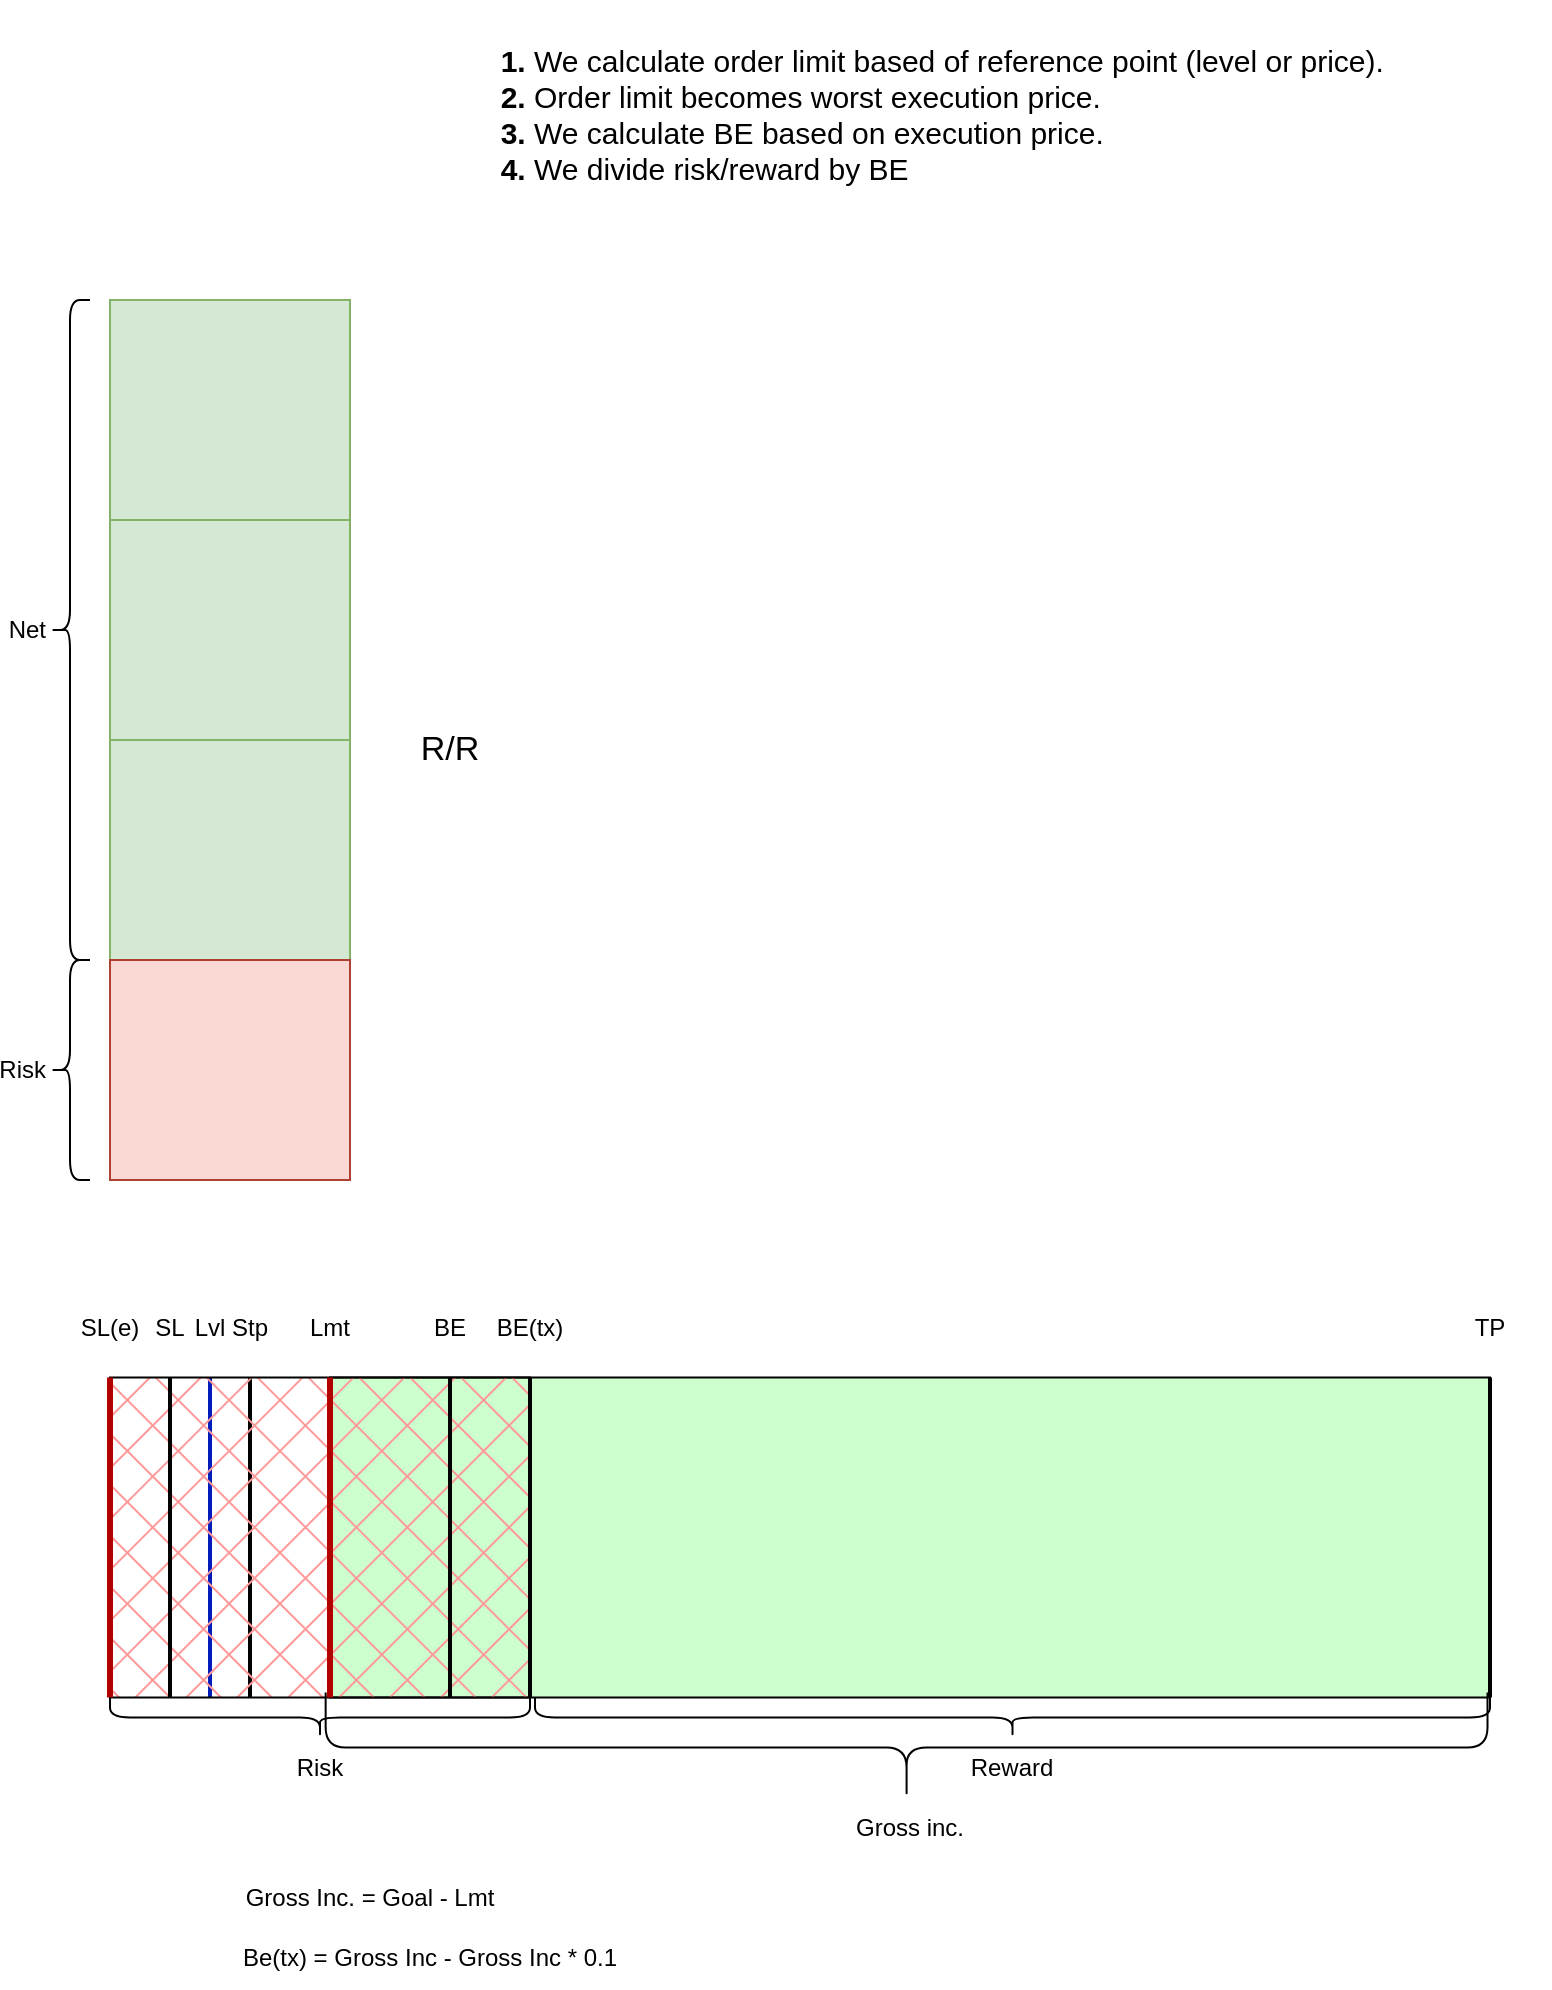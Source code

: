 <mxfile version="24.1.0" type="device">
  <diagram name="Page-1" id="j-MaNXyUL6Ljd3Kbs1A1">
    <mxGraphModel dx="1337" dy="744" grid="1" gridSize="10" guides="1" tooltips="1" connect="1" arrows="1" fold="1" page="1" pageScale="1" pageWidth="850" pageHeight="1100" math="0" shadow="0">
      <root>
        <mxCell id="0" />
        <mxCell id="1" parent="0" />
        <mxCell id="qoeNgem16C5iIp4ydC2M-30" value="" style="rounded=0;whiteSpace=wrap;html=1;fillStyle=auto;fillColor=#CCFFCC;" parent="1" vertex="1">
          <mxGeometry x="210" y="738.75" width="580" height="160" as="geometry" />
        </mxCell>
        <mxCell id="qoeNgem16C5iIp4ydC2M-4" value="" style="group" parent="1" vertex="1" connectable="0">
          <mxGeometry x="120" y="698.75" width="60" height="200" as="geometry" />
        </mxCell>
        <mxCell id="qoeNgem16C5iIp4ydC2M-2" value="" style="endArrow=none;html=1;rounded=0;strokeWidth=2;fillColor=#0050ef;strokeColor=#001DBC;" parent="qoeNgem16C5iIp4ydC2M-4" edge="1">
          <mxGeometry width="50" height="50" relative="1" as="geometry">
            <mxPoint x="30" y="200" as="sourcePoint" />
            <mxPoint x="30" y="40" as="targetPoint" />
          </mxGeometry>
        </mxCell>
        <mxCell id="qoeNgem16C5iIp4ydC2M-3" value="Lvl" style="text;html=1;align=center;verticalAlign=middle;whiteSpace=wrap;rounded=0;" parent="qoeNgem16C5iIp4ydC2M-4" vertex="1">
          <mxGeometry width="60" height="30" as="geometry" />
        </mxCell>
        <mxCell id="k13MN9PNjsYVJc43l-up-2" value="" style="rounded=0;whiteSpace=wrap;html=1;fillColor=#d5e8d4;strokeColor=#82b366;" parent="1" vertex="1">
          <mxGeometry x="100" y="420" width="120" height="110" as="geometry" />
        </mxCell>
        <mxCell id="k13MN9PNjsYVJc43l-up-3" value="" style="rounded=0;whiteSpace=wrap;html=1;fillColor=#fad9d5;strokeColor=#ae4132;" parent="1" vertex="1">
          <mxGeometry x="100" y="530" width="120" height="110" as="geometry" />
        </mxCell>
        <mxCell id="G4bdY_BmcVsglZIs1OtU-1" value="" style="rounded=0;whiteSpace=wrap;html=1;fillColor=#d5e8d4;strokeColor=#82b366;" parent="1" vertex="1">
          <mxGeometry x="100" y="310" width="120" height="110" as="geometry" />
        </mxCell>
        <mxCell id="G4bdY_BmcVsglZIs1OtU-2" value="" style="rounded=0;whiteSpace=wrap;html=1;fillColor=#d5e8d4;strokeColor=#82b366;" parent="1" vertex="1">
          <mxGeometry x="100" y="200" width="120" height="110" as="geometry" />
        </mxCell>
        <mxCell id="G4bdY_BmcVsglZIs1OtU-3" value="R/R" style="text;html=1;align=center;verticalAlign=middle;whiteSpace=wrap;rounded=0;fontSize=17;" parent="1" vertex="1">
          <mxGeometry x="240" y="410" width="60" height="30" as="geometry" />
        </mxCell>
        <mxCell id="G4bdY_BmcVsglZIs1OtU-35" value="&lt;h1 style=&quot;margin-top: 0px; font-size: 15px;&quot;&gt;&lt;ol&gt;&lt;li&gt;&lt;span style=&quot;font-weight: normal;&quot;&gt;We calculate order limit based of reference point (level or price).&lt;/span&gt;&lt;/li&gt;&lt;li&gt;&lt;span style=&quot;font-weight: normal;&quot;&gt;Order limit becomes worst execution price.&lt;/span&gt;&lt;/li&gt;&lt;li&gt;&lt;span style=&quot;font-weight: normal;&quot;&gt;We calculate BE based on execution price.&lt;/span&gt;&lt;/li&gt;&lt;li&gt;&lt;span style=&quot;font-weight: normal;&quot;&gt;We divide risk/reward by BE&lt;/span&gt;&lt;/li&gt;&lt;/ol&gt;&lt;/h1&gt;" style="text;html=1;whiteSpace=wrap;overflow=hidden;rounded=0;" parent="1" vertex="1">
          <mxGeometry x="270" y="50" width="490" height="110" as="geometry" />
        </mxCell>
        <mxCell id="qoeNgem16C5iIp4ydC2M-5" value="" style="group" parent="1" vertex="1" connectable="0">
          <mxGeometry x="140" y="698.75" width="170" height="200" as="geometry" />
        </mxCell>
        <mxCell id="qoeNgem16C5iIp4ydC2M-6" value="" style="endArrow=none;html=1;rounded=0;strokeWidth=2;" parent="qoeNgem16C5iIp4ydC2M-5" edge="1">
          <mxGeometry width="50" height="50" relative="1" as="geometry">
            <mxPoint x="30" y="200" as="sourcePoint" />
            <mxPoint x="30" y="40" as="targetPoint" />
          </mxGeometry>
        </mxCell>
        <mxCell id="qoeNgem16C5iIp4ydC2M-7" value="Stp" style="text;html=1;align=center;verticalAlign=middle;whiteSpace=wrap;rounded=0;" parent="qoeNgem16C5iIp4ydC2M-5" vertex="1">
          <mxGeometry width="60" height="30" as="geometry" />
        </mxCell>
        <mxCell id="qoeNgem16C5iIp4ydC2M-35" value="" style="rounded=0;whiteSpace=wrap;html=1;fillStyle=cross-hatch;fillColor=#FF9999;" parent="qoeNgem16C5iIp4ydC2M-5" vertex="1">
          <mxGeometry x="-40" y="40" width="210" height="160" as="geometry" />
        </mxCell>
        <mxCell id="qoeNgem16C5iIp4ydC2M-11" value="" style="group" parent="1" vertex="1" connectable="0">
          <mxGeometry x="240" y="698.75" width="60" height="200" as="geometry" />
        </mxCell>
        <mxCell id="qoeNgem16C5iIp4ydC2M-12" value="" style="endArrow=none;html=1;rounded=0;strokeWidth=2;" parent="qoeNgem16C5iIp4ydC2M-11" edge="1">
          <mxGeometry width="50" height="50" relative="1" as="geometry">
            <mxPoint x="30" y="200" as="sourcePoint" />
            <mxPoint x="30" y="40" as="targetPoint" />
          </mxGeometry>
        </mxCell>
        <mxCell id="qoeNgem16C5iIp4ydC2M-13" value="BE" style="text;html=1;align=center;verticalAlign=middle;whiteSpace=wrap;rounded=0;" parent="qoeNgem16C5iIp4ydC2M-11" vertex="1">
          <mxGeometry width="60" height="30" as="geometry" />
        </mxCell>
        <mxCell id="qoeNgem16C5iIp4ydC2M-14" value="" style="group" parent="1" vertex="1" connectable="0">
          <mxGeometry x="100" y="698.75" width="60" height="200" as="geometry" />
        </mxCell>
        <mxCell id="qoeNgem16C5iIp4ydC2M-15" value="" style="endArrow=none;html=1;rounded=0;strokeWidth=2;" parent="qoeNgem16C5iIp4ydC2M-14" edge="1">
          <mxGeometry width="50" height="50" relative="1" as="geometry">
            <mxPoint x="30" y="200" as="sourcePoint" />
            <mxPoint x="30" y="40" as="targetPoint" />
          </mxGeometry>
        </mxCell>
        <mxCell id="qoeNgem16C5iIp4ydC2M-16" value="SL" style="text;html=1;align=center;verticalAlign=middle;whiteSpace=wrap;rounded=0;" parent="qoeNgem16C5iIp4ydC2M-14" vertex="1">
          <mxGeometry width="60" height="30" as="geometry" />
        </mxCell>
        <mxCell id="qoeNgem16C5iIp4ydC2M-9" value="" style="endArrow=none;html=1;rounded=0;strokeWidth=3;fillColor=#e51400;strokeColor=#B20000;" parent="1" edge="1">
          <mxGeometry width="50" height="50" relative="1" as="geometry">
            <mxPoint x="210" y="898.75" as="sourcePoint" />
            <mxPoint x="210" y="738.75" as="targetPoint" />
          </mxGeometry>
        </mxCell>
        <mxCell id="qoeNgem16C5iIp4ydC2M-10" value="Lmt" style="text;html=1;align=center;verticalAlign=middle;whiteSpace=wrap;rounded=0;" parent="1" vertex="1">
          <mxGeometry x="180" y="698.75" width="60" height="30" as="geometry" />
        </mxCell>
        <mxCell id="qoeNgem16C5iIp4ydC2M-23" value="" style="endArrow=none;html=1;rounded=0;strokeWidth=3;fillColor=#e51400;strokeColor=#B20000;" parent="1" edge="1">
          <mxGeometry width="50" height="50" relative="1" as="geometry">
            <mxPoint x="100" y="898.75" as="sourcePoint" />
            <mxPoint x="100" y="738.75" as="targetPoint" />
          </mxGeometry>
        </mxCell>
        <mxCell id="qoeNgem16C5iIp4ydC2M-24" value="SL(e)" style="text;html=1;align=center;verticalAlign=middle;whiteSpace=wrap;rounded=0;" parent="1" vertex="1">
          <mxGeometry x="70" y="698.75" width="60" height="30" as="geometry" />
        </mxCell>
        <mxCell id="qoeNgem16C5iIp4ydC2M-25" value="Risk" style="text;html=1;align=center;verticalAlign=middle;whiteSpace=wrap;rounded=0;" parent="1" vertex="1">
          <mxGeometry x="175" y="918.75" width="60" height="30" as="geometry" />
        </mxCell>
        <mxCell id="qoeNgem16C5iIp4ydC2M-27" value="" style="group" parent="1" vertex="1" connectable="0">
          <mxGeometry x="760" y="698.75" width="60" height="200" as="geometry" />
        </mxCell>
        <mxCell id="qoeNgem16C5iIp4ydC2M-28" value="" style="endArrow=none;html=1;rounded=0;strokeWidth=2;" parent="qoeNgem16C5iIp4ydC2M-27" edge="1">
          <mxGeometry width="50" height="50" relative="1" as="geometry">
            <mxPoint x="30" y="200" as="sourcePoint" />
            <mxPoint x="30" y="40" as="targetPoint" />
          </mxGeometry>
        </mxCell>
        <mxCell id="qoeNgem16C5iIp4ydC2M-29" value="TP" style="text;html=1;align=center;verticalAlign=middle;whiteSpace=wrap;rounded=0;" parent="qoeNgem16C5iIp4ydC2M-27" vertex="1">
          <mxGeometry width="60" height="30" as="geometry" />
        </mxCell>
        <mxCell id="qoeNgem16C5iIp4ydC2M-32" value="" style="group" parent="1" vertex="1" connectable="0">
          <mxGeometry x="280" y="698.75" width="60" height="200" as="geometry" />
        </mxCell>
        <mxCell id="qoeNgem16C5iIp4ydC2M-33" value="" style="endArrow=none;html=1;rounded=0;strokeWidth=2;" parent="qoeNgem16C5iIp4ydC2M-32" edge="1">
          <mxGeometry width="50" height="50" relative="1" as="geometry">
            <mxPoint x="30" y="200" as="sourcePoint" />
            <mxPoint x="30" y="40" as="targetPoint" />
          </mxGeometry>
        </mxCell>
        <mxCell id="qoeNgem16C5iIp4ydC2M-34" value="BE(tx)" style="text;html=1;align=center;verticalAlign=middle;whiteSpace=wrap;rounded=0;" parent="qoeNgem16C5iIp4ydC2M-32" vertex="1">
          <mxGeometry width="60" height="30" as="geometry" />
        </mxCell>
        <mxCell id="qoeNgem16C5iIp4ydC2M-36" value="" style="shape=curlyBracket;whiteSpace=wrap;html=1;rounded=1;labelPosition=left;verticalLabelPosition=middle;align=right;verticalAlign=middle;rotation=-90;" parent="1" vertex="1">
          <mxGeometry x="195" y="803.75" width="20" height="210" as="geometry" />
        </mxCell>
        <mxCell id="qoeNgem16C5iIp4ydC2M-37" value="" style="shape=curlyBracket;whiteSpace=wrap;html=1;rounded=1;labelPosition=left;verticalLabelPosition=middle;align=right;verticalAlign=middle;rotation=-90;" parent="1" vertex="1">
          <mxGeometry x="541.25" y="670" width="20" height="477.5" as="geometry" />
        </mxCell>
        <mxCell id="qoeNgem16C5iIp4ydC2M-38" value="Reward" style="text;html=1;align=center;verticalAlign=middle;whiteSpace=wrap;rounded=0;" parent="1" vertex="1">
          <mxGeometry x="521.25" y="918.75" width="60" height="30" as="geometry" />
        </mxCell>
        <mxCell id="qoeNgem16C5iIp4ydC2M-40" value="" style="shape=curlyBracket;whiteSpace=wrap;html=1;rounded=1;labelPosition=left;verticalLabelPosition=middle;align=right;verticalAlign=middle;rotation=-90;" parent="1" vertex="1">
          <mxGeometry x="470.79" y="633.28" width="55" height="580.93" as="geometry" />
        </mxCell>
        <mxCell id="qoeNgem16C5iIp4ydC2M-41" value="Gross inc." style="text;html=1;align=center;verticalAlign=middle;whiteSpace=wrap;rounded=0;" parent="1" vertex="1">
          <mxGeometry x="470" y="948.75" width="60" height="30" as="geometry" />
        </mxCell>
        <mxCell id="qoeNgem16C5iIp4ydC2M-42" value="Gross Inc. = Goal - Lmt" style="text;html=1;align=center;verticalAlign=middle;whiteSpace=wrap;rounded=0;" parent="1" vertex="1">
          <mxGeometry x="100" y="983.75" width="260" height="30" as="geometry" />
        </mxCell>
        <mxCell id="qoeNgem16C5iIp4ydC2M-43" value="Be(tx) = Gross Inc - Gross Inc * 0.1" style="text;html=1;align=center;verticalAlign=middle;whiteSpace=wrap;rounded=0;" parent="1" vertex="1">
          <mxGeometry x="130" y="1013.75" width="260" height="30" as="geometry" />
        </mxCell>
        <mxCell id="wMJYF-MYClIedctx5uZR-1" value="Net" style="shape=curlyBracket;whiteSpace=wrap;html=1;rounded=1;labelPosition=left;verticalLabelPosition=middle;align=right;verticalAlign=middle;" vertex="1" parent="1">
          <mxGeometry x="70" y="200" width="20" height="330" as="geometry" />
        </mxCell>
        <mxCell id="wMJYF-MYClIedctx5uZR-5" value="Risk" style="shape=curlyBracket;whiteSpace=wrap;html=1;rounded=1;labelPosition=left;verticalLabelPosition=middle;align=right;verticalAlign=middle;" vertex="1" parent="1">
          <mxGeometry x="70" y="530" width="20" height="110" as="geometry" />
        </mxCell>
      </root>
    </mxGraphModel>
  </diagram>
</mxfile>
